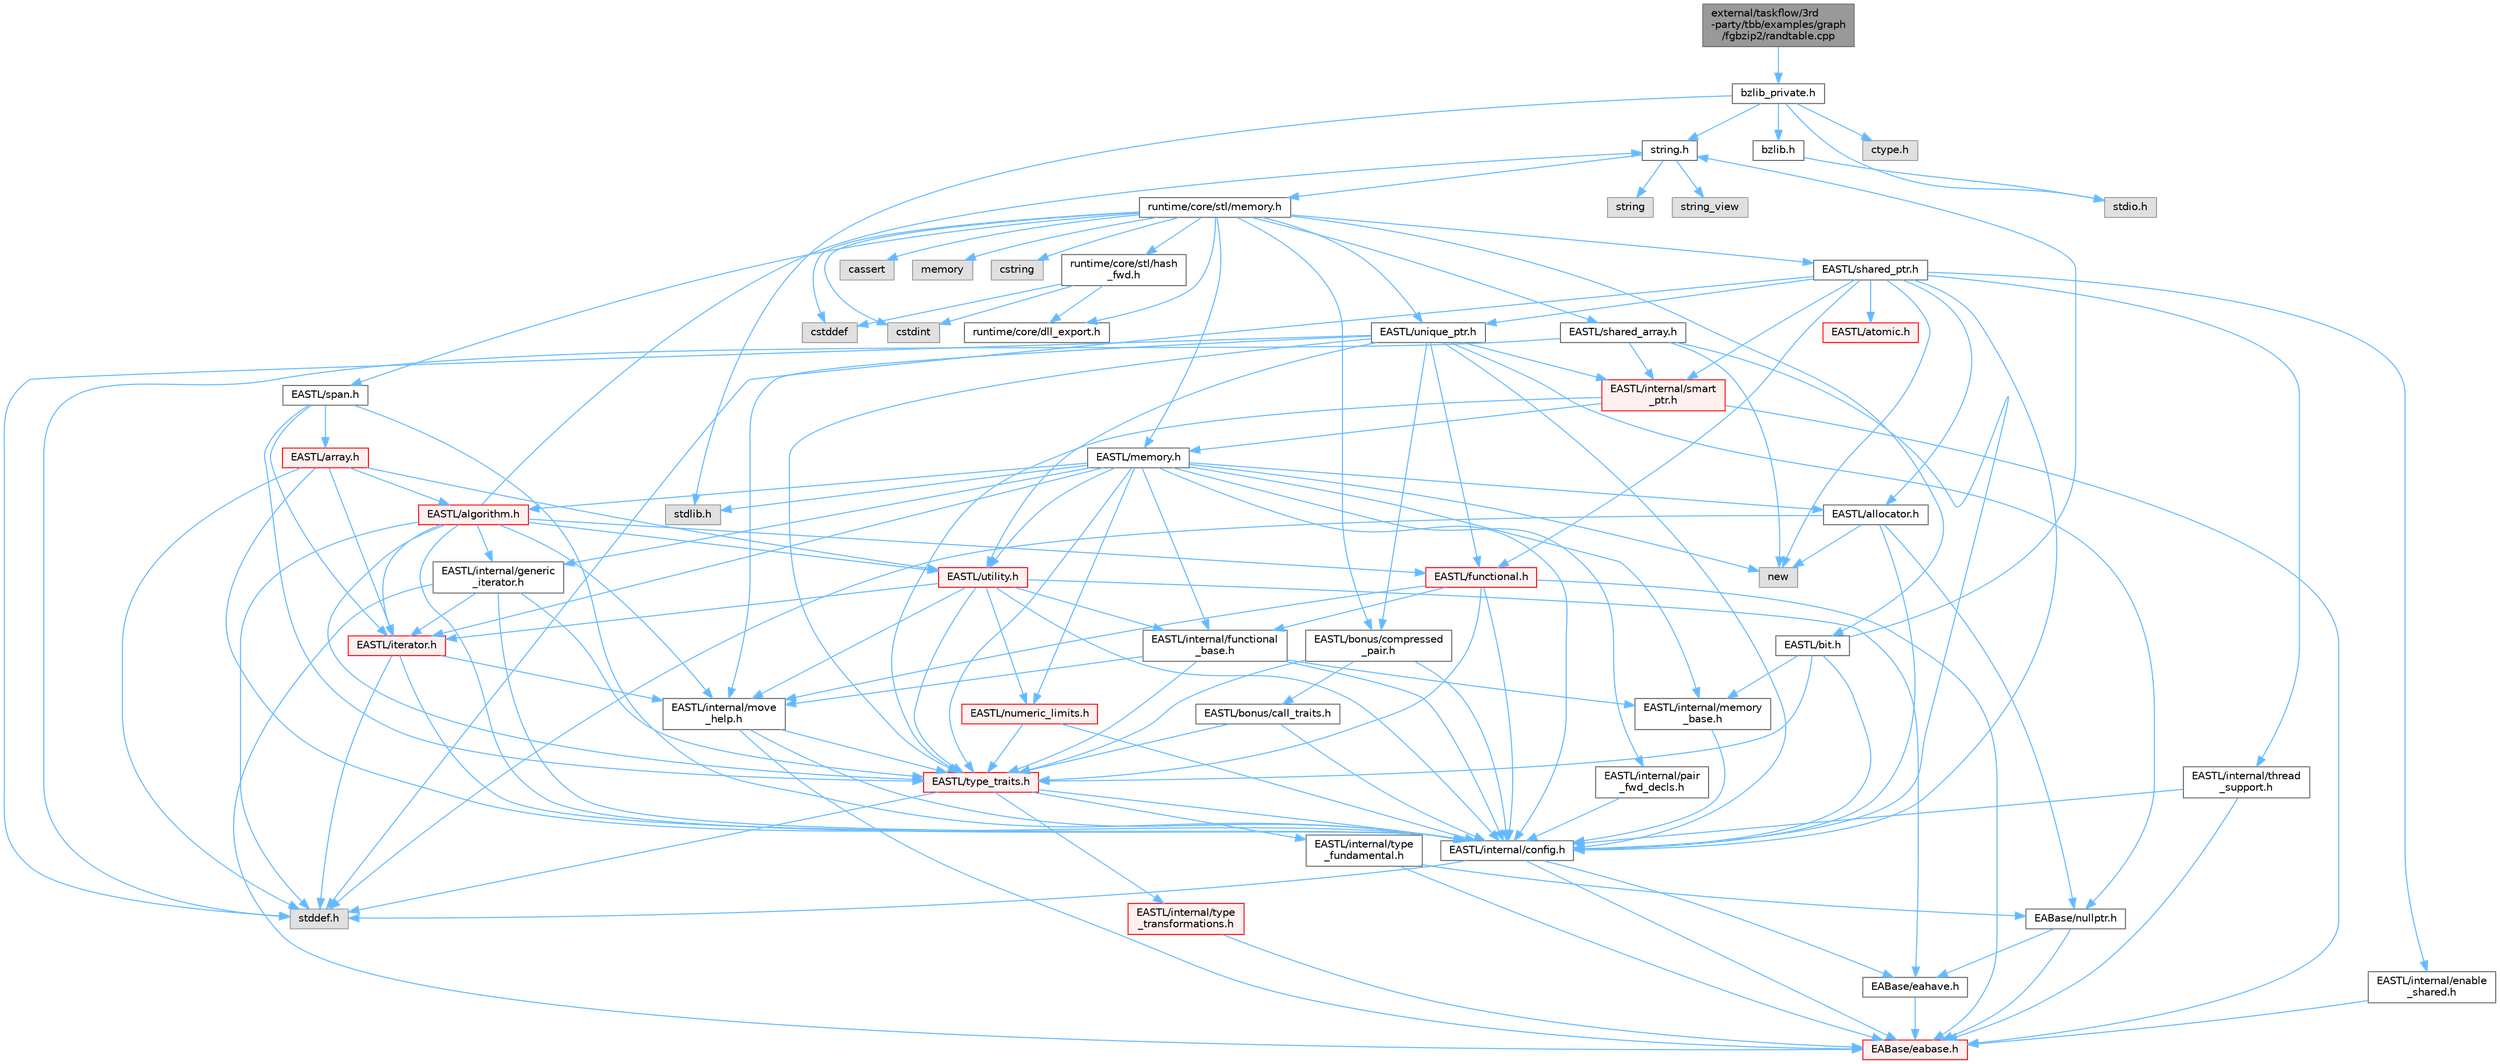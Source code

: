 digraph "external/taskflow/3rd-party/tbb/examples/graph/fgbzip2/randtable.cpp"
{
 // LATEX_PDF_SIZE
  bgcolor="transparent";
  edge [fontname=Helvetica,fontsize=10,labelfontname=Helvetica,labelfontsize=10];
  node [fontname=Helvetica,fontsize=10,shape=box,height=0.2,width=0.4];
  Node1 [id="Node000001",label="external/taskflow/3rd\l-party/tbb/examples/graph\l/fgbzip2/randtable.cpp",height=0.2,width=0.4,color="gray40", fillcolor="grey60", style="filled", fontcolor="black",tooltip=" "];
  Node1 -> Node2 [id="edge1_Node000001_Node000002",color="steelblue1",style="solid",tooltip=" "];
  Node2 [id="Node000002",label="bzlib_private.h",height=0.2,width=0.4,color="grey40", fillcolor="white", style="filled",URL="$bzlib__private_8h.html",tooltip=" "];
  Node2 -> Node3 [id="edge2_Node000002_Node000003",color="steelblue1",style="solid",tooltip=" "];
  Node3 [id="Node000003",label="stdlib.h",height=0.2,width=0.4,color="grey60", fillcolor="#E0E0E0", style="filled",tooltip=" "];
  Node2 -> Node4 [id="edge3_Node000002_Node000004",color="steelblue1",style="solid",tooltip=" "];
  Node4 [id="Node000004",label="stdio.h",height=0.2,width=0.4,color="grey60", fillcolor="#E0E0E0", style="filled",tooltip=" "];
  Node2 -> Node5 [id="edge4_Node000002_Node000005",color="steelblue1",style="solid",tooltip=" "];
  Node5 [id="Node000005",label="ctype.h",height=0.2,width=0.4,color="grey60", fillcolor="#E0E0E0", style="filled",tooltip=" "];
  Node2 -> Node6 [id="edge5_Node000002_Node000006",color="steelblue1",style="solid",tooltip=" "];
  Node6 [id="Node000006",label="string.h",height=0.2,width=0.4,color="grey40", fillcolor="white", style="filled",URL="$string_8h.html",tooltip=" "];
  Node6 -> Node7 [id="edge6_Node000006_Node000007",color="steelblue1",style="solid",tooltip=" "];
  Node7 [id="Node000007",label="string",height=0.2,width=0.4,color="grey60", fillcolor="#E0E0E0", style="filled",tooltip=" "];
  Node6 -> Node8 [id="edge7_Node000006_Node000008",color="steelblue1",style="solid",tooltip=" "];
  Node8 [id="Node000008",label="string_view",height=0.2,width=0.4,color="grey60", fillcolor="#E0E0E0", style="filled",tooltip=" "];
  Node6 -> Node9 [id="edge8_Node000006_Node000009",color="steelblue1",style="solid",tooltip=" "];
  Node9 [id="Node000009",label="runtime/core/stl/memory.h",height=0.2,width=0.4,color="grey40", fillcolor="white", style="filled",URL="$runtime_2core_2stl_2memory_8h.html",tooltip=" "];
  Node9 -> Node10 [id="edge9_Node000009_Node000010",color="steelblue1",style="solid",tooltip=" "];
  Node10 [id="Node000010",label="cstddef",height=0.2,width=0.4,color="grey60", fillcolor="#E0E0E0", style="filled",tooltip=" "];
  Node9 -> Node11 [id="edge10_Node000009_Node000011",color="steelblue1",style="solid",tooltip=" "];
  Node11 [id="Node000011",label="cstdint",height=0.2,width=0.4,color="grey60", fillcolor="#E0E0E0", style="filled",tooltip=" "];
  Node9 -> Node12 [id="edge11_Node000009_Node000012",color="steelblue1",style="solid",tooltip=" "];
  Node12 [id="Node000012",label="cassert",height=0.2,width=0.4,color="grey60", fillcolor="#E0E0E0", style="filled",tooltip=" "];
  Node9 -> Node13 [id="edge12_Node000009_Node000013",color="steelblue1",style="solid",tooltip=" "];
  Node13 [id="Node000013",label="memory",height=0.2,width=0.4,color="grey60", fillcolor="#E0E0E0", style="filled",tooltip=" "];
  Node9 -> Node14 [id="edge13_Node000009_Node000014",color="steelblue1",style="solid",tooltip=" "];
  Node14 [id="Node000014",label="cstring",height=0.2,width=0.4,color="grey60", fillcolor="#E0E0E0", style="filled",tooltip=" "];
  Node9 -> Node15 [id="edge14_Node000009_Node000015",color="steelblue1",style="solid",tooltip=" "];
  Node15 [id="Node000015",label="EASTL/bit.h",height=0.2,width=0.4,color="grey40", fillcolor="white", style="filled",URL="$bit_8h.html",tooltip=" "];
  Node15 -> Node16 [id="edge15_Node000015_Node000016",color="steelblue1",style="solid",tooltip=" "];
  Node16 [id="Node000016",label="EASTL/internal/config.h",height=0.2,width=0.4,color="grey40", fillcolor="white", style="filled",URL="$runtime_2_e_a_s_t_l_2include_2_e_a_s_t_l_2internal_2config_8h.html",tooltip=" "];
  Node16 -> Node17 [id="edge16_Node000016_Node000017",color="steelblue1",style="solid",tooltip=" "];
  Node17 [id="Node000017",label="EABase/eabase.h",height=0.2,width=0.4,color="red", fillcolor="#FFF0F0", style="filled",URL="$eabase_8h.html",tooltip=" "];
  Node16 -> Node23 [id="edge17_Node000016_Node000023",color="steelblue1",style="solid",tooltip=" "];
  Node23 [id="Node000023",label="EABase/eahave.h",height=0.2,width=0.4,color="grey40", fillcolor="white", style="filled",URL="$eahave_8h.html",tooltip=" "];
  Node23 -> Node17 [id="edge18_Node000023_Node000017",color="steelblue1",style="solid",tooltip=" "];
  Node16 -> Node24 [id="edge19_Node000016_Node000024",color="steelblue1",style="solid",tooltip=" "];
  Node24 [id="Node000024",label="stddef.h",height=0.2,width=0.4,color="grey60", fillcolor="#E0E0E0", style="filled",tooltip=" "];
  Node15 -> Node25 [id="edge20_Node000015_Node000025",color="steelblue1",style="solid",tooltip=" "];
  Node25 [id="Node000025",label="EASTL/internal/memory\l_base.h",height=0.2,width=0.4,color="grey40", fillcolor="white", style="filled",URL="$memory__base_8h.html",tooltip=" "];
  Node25 -> Node16 [id="edge21_Node000025_Node000016",color="steelblue1",style="solid",tooltip=" "];
  Node15 -> Node26 [id="edge22_Node000015_Node000026",color="steelblue1",style="solid",tooltip=" "];
  Node26 [id="Node000026",label="EASTL/type_traits.h",height=0.2,width=0.4,color="red", fillcolor="#FFF0F0", style="filled",URL="$_e_a_s_t_l_2include_2_e_a_s_t_l_2type__traits_8h.html",tooltip=" "];
  Node26 -> Node16 [id="edge23_Node000026_Node000016",color="steelblue1",style="solid",tooltip=" "];
  Node26 -> Node24 [id="edge24_Node000026_Node000024",color="steelblue1",style="solid",tooltip=" "];
  Node26 -> Node27 [id="edge25_Node000026_Node000027",color="steelblue1",style="solid",tooltip=" "];
  Node27 [id="Node000027",label="EASTL/internal/type\l_fundamental.h",height=0.2,width=0.4,color="grey40", fillcolor="white", style="filled",URL="$type__fundamental_8h.html",tooltip=" "];
  Node27 -> Node17 [id="edge26_Node000027_Node000017",color="steelblue1",style="solid",tooltip=" "];
  Node27 -> Node28 [id="edge27_Node000027_Node000028",color="steelblue1",style="solid",tooltip=" "];
  Node28 [id="Node000028",label="EABase/nullptr.h",height=0.2,width=0.4,color="grey40", fillcolor="white", style="filled",URL="$nullptr_8h.html",tooltip=" "];
  Node28 -> Node17 [id="edge28_Node000028_Node000017",color="steelblue1",style="solid",tooltip=" "];
  Node28 -> Node23 [id="edge29_Node000028_Node000023",color="steelblue1",style="solid",tooltip=" "];
  Node26 -> Node29 [id="edge30_Node000026_Node000029",color="steelblue1",style="solid",tooltip=" "];
  Node29 [id="Node000029",label="EASTL/internal/type\l_transformations.h",height=0.2,width=0.4,color="red", fillcolor="#FFF0F0", style="filled",URL="$type__transformations_8h.html",tooltip=" "];
  Node29 -> Node17 [id="edge31_Node000029_Node000017",color="steelblue1",style="solid",tooltip=" "];
  Node15 -> Node6 [id="edge32_Node000015_Node000006",color="steelblue1",style="solid",tooltip=" "];
  Node9 -> Node36 [id="edge33_Node000009_Node000036",color="steelblue1",style="solid",tooltip=" "];
  Node36 [id="Node000036",label="EASTL/memory.h",height=0.2,width=0.4,color="grey40", fillcolor="white", style="filled",URL="$runtime_2_e_a_s_t_l_2include_2_e_a_s_t_l_2memory_8h.html",tooltip=" "];
  Node36 -> Node16 [id="edge34_Node000036_Node000016",color="steelblue1",style="solid",tooltip=" "];
  Node36 -> Node25 [id="edge35_Node000036_Node000025",color="steelblue1",style="solid",tooltip=" "];
  Node36 -> Node37 [id="edge36_Node000036_Node000037",color="steelblue1",style="solid",tooltip=" "];
  Node37 [id="Node000037",label="EASTL/internal/generic\l_iterator.h",height=0.2,width=0.4,color="grey40", fillcolor="white", style="filled",URL="$generic__iterator_8h.html",tooltip=" "];
  Node37 -> Node17 [id="edge37_Node000037_Node000017",color="steelblue1",style="solid",tooltip=" "];
  Node37 -> Node16 [id="edge38_Node000037_Node000016",color="steelblue1",style="solid",tooltip=" "];
  Node37 -> Node38 [id="edge39_Node000037_Node000038",color="steelblue1",style="solid",tooltip=" "];
  Node38 [id="Node000038",label="EASTL/iterator.h",height=0.2,width=0.4,color="red", fillcolor="#FFF0F0", style="filled",URL="$_e_a_s_t_l_2include_2_e_a_s_t_l_2iterator_8h.html",tooltip=" "];
  Node38 -> Node16 [id="edge40_Node000038_Node000016",color="steelblue1",style="solid",tooltip=" "];
  Node38 -> Node39 [id="edge41_Node000038_Node000039",color="steelblue1",style="solid",tooltip=" "];
  Node39 [id="Node000039",label="EASTL/internal/move\l_help.h",height=0.2,width=0.4,color="grey40", fillcolor="white", style="filled",URL="$move__help_8h.html",tooltip=" "];
  Node39 -> Node17 [id="edge42_Node000039_Node000017",color="steelblue1",style="solid",tooltip=" "];
  Node39 -> Node16 [id="edge43_Node000039_Node000016",color="steelblue1",style="solid",tooltip=" "];
  Node39 -> Node26 [id="edge44_Node000039_Node000026",color="steelblue1",style="solid",tooltip=" "];
  Node38 -> Node24 [id="edge45_Node000038_Node000024",color="steelblue1",style="solid",tooltip=" "];
  Node37 -> Node26 [id="edge46_Node000037_Node000026",color="steelblue1",style="solid",tooltip=" "];
  Node36 -> Node41 [id="edge47_Node000036_Node000041",color="steelblue1",style="solid",tooltip=" "];
  Node41 [id="Node000041",label="EASTL/internal/pair\l_fwd_decls.h",height=0.2,width=0.4,color="grey40", fillcolor="white", style="filled",URL="$pair__fwd__decls_8h.html",tooltip=" "];
  Node41 -> Node16 [id="edge48_Node000041_Node000016",color="steelblue1",style="solid",tooltip=" "];
  Node36 -> Node42 [id="edge49_Node000036_Node000042",color="steelblue1",style="solid",tooltip=" "];
  Node42 [id="Node000042",label="EASTL/internal/functional\l_base.h",height=0.2,width=0.4,color="grey40", fillcolor="white", style="filled",URL="$functional__base_8h.html",tooltip=" "];
  Node42 -> Node16 [id="edge50_Node000042_Node000016",color="steelblue1",style="solid",tooltip=" "];
  Node42 -> Node25 [id="edge51_Node000042_Node000025",color="steelblue1",style="solid",tooltip=" "];
  Node42 -> Node39 [id="edge52_Node000042_Node000039",color="steelblue1",style="solid",tooltip=" "];
  Node42 -> Node26 [id="edge53_Node000042_Node000026",color="steelblue1",style="solid",tooltip=" "];
  Node36 -> Node43 [id="edge54_Node000036_Node000043",color="steelblue1",style="solid",tooltip=" "];
  Node43 [id="Node000043",label="EASTL/algorithm.h",height=0.2,width=0.4,color="red", fillcolor="#FFF0F0", style="filled",URL="$_e_a_s_t_l_2include_2_e_a_s_t_l_2algorithm_8h.html",tooltip=" "];
  Node43 -> Node16 [id="edge55_Node000043_Node000016",color="steelblue1",style="solid",tooltip=" "];
  Node43 -> Node26 [id="edge56_Node000043_Node000026",color="steelblue1",style="solid",tooltip=" "];
  Node43 -> Node39 [id="edge57_Node000043_Node000039",color="steelblue1",style="solid",tooltip=" "];
  Node43 -> Node38 [id="edge58_Node000043_Node000038",color="steelblue1",style="solid",tooltip=" "];
  Node43 -> Node46 [id="edge59_Node000043_Node000046",color="steelblue1",style="solid",tooltip=" "];
  Node46 [id="Node000046",label="EASTL/functional.h",height=0.2,width=0.4,color="red", fillcolor="#FFF0F0", style="filled",URL="$_e_a_s_t_l_2include_2_e_a_s_t_l_2functional_8h.html",tooltip=" "];
  Node46 -> Node17 [id="edge60_Node000046_Node000017",color="steelblue1",style="solid",tooltip=" "];
  Node46 -> Node16 [id="edge61_Node000046_Node000016",color="steelblue1",style="solid",tooltip=" "];
  Node46 -> Node39 [id="edge62_Node000046_Node000039",color="steelblue1",style="solid",tooltip=" "];
  Node46 -> Node26 [id="edge63_Node000046_Node000026",color="steelblue1",style="solid",tooltip=" "];
  Node46 -> Node42 [id="edge64_Node000046_Node000042",color="steelblue1",style="solid",tooltip=" "];
  Node43 -> Node53 [id="edge65_Node000043_Node000053",color="steelblue1",style="solid",tooltip=" "];
  Node53 [id="Node000053",label="EASTL/utility.h",height=0.2,width=0.4,color="red", fillcolor="#FFF0F0", style="filled",URL="$runtime_2_e_a_s_t_l_2include_2_e_a_s_t_l_2utility_8h.html",tooltip=" "];
  Node53 -> Node16 [id="edge66_Node000053_Node000016",color="steelblue1",style="solid",tooltip=" "];
  Node53 -> Node26 [id="edge67_Node000053_Node000026",color="steelblue1",style="solid",tooltip=" "];
  Node53 -> Node38 [id="edge68_Node000053_Node000038",color="steelblue1",style="solid",tooltip=" "];
  Node53 -> Node54 [id="edge69_Node000053_Node000054",color="steelblue1",style="solid",tooltip=" "];
  Node54 [id="Node000054",label="EASTL/numeric_limits.h",height=0.2,width=0.4,color="red", fillcolor="#FFF0F0", style="filled",URL="$numeric__limits_8h.html",tooltip=" "];
  Node54 -> Node16 [id="edge70_Node000054_Node000016",color="steelblue1",style="solid",tooltip=" "];
  Node54 -> Node26 [id="edge71_Node000054_Node000026",color="steelblue1",style="solid",tooltip=" "];
  Node53 -> Node42 [id="edge72_Node000053_Node000042",color="steelblue1",style="solid",tooltip=" "];
  Node53 -> Node39 [id="edge73_Node000053_Node000039",color="steelblue1",style="solid",tooltip=" "];
  Node53 -> Node23 [id="edge74_Node000053_Node000023",color="steelblue1",style="solid",tooltip=" "];
  Node43 -> Node37 [id="edge75_Node000043_Node000037",color="steelblue1",style="solid",tooltip=" "];
  Node43 -> Node24 [id="edge76_Node000043_Node000024",color="steelblue1",style="solid",tooltip=" "];
  Node43 -> Node6 [id="edge77_Node000043_Node000006",color="steelblue1",style="solid",tooltip=" "];
  Node36 -> Node26 [id="edge78_Node000036_Node000026",color="steelblue1",style="solid",tooltip=" "];
  Node36 -> Node50 [id="edge79_Node000036_Node000050",color="steelblue1",style="solid",tooltip=" "];
  Node50 [id="Node000050",label="EASTL/allocator.h",height=0.2,width=0.4,color="grey40", fillcolor="white", style="filled",URL="$runtime_2_e_a_s_t_l_2include_2_e_a_s_t_l_2allocator_8h.html",tooltip=" "];
  Node50 -> Node16 [id="edge80_Node000050_Node000016",color="steelblue1",style="solid",tooltip=" "];
  Node50 -> Node28 [id="edge81_Node000050_Node000028",color="steelblue1",style="solid",tooltip=" "];
  Node50 -> Node24 [id="edge82_Node000050_Node000024",color="steelblue1",style="solid",tooltip=" "];
  Node50 -> Node51 [id="edge83_Node000050_Node000051",color="steelblue1",style="solid",tooltip=" "];
  Node51 [id="Node000051",label="new",height=0.2,width=0.4,color="grey60", fillcolor="#E0E0E0", style="filled",tooltip=" "];
  Node36 -> Node38 [id="edge84_Node000036_Node000038",color="steelblue1",style="solid",tooltip=" "];
  Node36 -> Node53 [id="edge85_Node000036_Node000053",color="steelblue1",style="solid",tooltip=" "];
  Node36 -> Node54 [id="edge86_Node000036_Node000054",color="steelblue1",style="solid",tooltip=" "];
  Node36 -> Node3 [id="edge87_Node000036_Node000003",color="steelblue1",style="solid",tooltip=" "];
  Node36 -> Node51 [id="edge88_Node000036_Node000051",color="steelblue1",style="solid",tooltip=" "];
  Node9 -> Node63 [id="edge89_Node000009_Node000063",color="steelblue1",style="solid",tooltip=" "];
  Node63 [id="Node000063",label="EASTL/shared_array.h",height=0.2,width=0.4,color="grey40", fillcolor="white", style="filled",URL="$shared__array_8h.html",tooltip=" "];
  Node63 -> Node16 [id="edge90_Node000063_Node000016",color="steelblue1",style="solid",tooltip=" "];
  Node63 -> Node64 [id="edge91_Node000063_Node000064",color="steelblue1",style="solid",tooltip=" "];
  Node64 [id="Node000064",label="EASTL/internal/smart\l_ptr.h",height=0.2,width=0.4,color="red", fillcolor="#FFF0F0", style="filled",URL="$smart__ptr_8h.html",tooltip=" "];
  Node64 -> Node17 [id="edge92_Node000064_Node000017",color="steelblue1",style="solid",tooltip=" "];
  Node64 -> Node36 [id="edge93_Node000064_Node000036",color="steelblue1",style="solid",tooltip=" "];
  Node64 -> Node26 [id="edge94_Node000064_Node000026",color="steelblue1",style="solid",tooltip=" "];
  Node63 -> Node51 [id="edge95_Node000063_Node000051",color="steelblue1",style="solid",tooltip=" "];
  Node63 -> Node24 [id="edge96_Node000063_Node000024",color="steelblue1",style="solid",tooltip=" "];
  Node9 -> Node66 [id="edge97_Node000009_Node000066",color="steelblue1",style="solid",tooltip=" "];
  Node66 [id="Node000066",label="EASTL/unique_ptr.h",height=0.2,width=0.4,color="grey40", fillcolor="white", style="filled",URL="$unique__ptr_8h.html",tooltip=" "];
  Node66 -> Node28 [id="edge98_Node000066_Node000028",color="steelblue1",style="solid",tooltip=" "];
  Node66 -> Node67 [id="edge99_Node000066_Node000067",color="steelblue1",style="solid",tooltip=" "];
  Node67 [id="Node000067",label="EASTL/bonus/compressed\l_pair.h",height=0.2,width=0.4,color="grey40", fillcolor="white", style="filled",URL="$compressed__pair_8h.html",tooltip=" "];
  Node67 -> Node16 [id="edge100_Node000067_Node000016",color="steelblue1",style="solid",tooltip=" "];
  Node67 -> Node26 [id="edge101_Node000067_Node000026",color="steelblue1",style="solid",tooltip=" "];
  Node67 -> Node68 [id="edge102_Node000067_Node000068",color="steelblue1",style="solid",tooltip=" "];
  Node68 [id="Node000068",label="EASTL/bonus/call_traits.h",height=0.2,width=0.4,color="grey40", fillcolor="white", style="filled",URL="$call__traits_8h.html",tooltip=" "];
  Node68 -> Node16 [id="edge103_Node000068_Node000016",color="steelblue1",style="solid",tooltip=" "];
  Node68 -> Node26 [id="edge104_Node000068_Node000026",color="steelblue1",style="solid",tooltip=" "];
  Node66 -> Node46 [id="edge105_Node000066_Node000046",color="steelblue1",style="solid",tooltip=" "];
  Node66 -> Node16 [id="edge106_Node000066_Node000016",color="steelblue1",style="solid",tooltip=" "];
  Node66 -> Node39 [id="edge107_Node000066_Node000039",color="steelblue1",style="solid",tooltip=" "];
  Node66 -> Node64 [id="edge108_Node000066_Node000064",color="steelblue1",style="solid",tooltip=" "];
  Node66 -> Node26 [id="edge109_Node000066_Node000026",color="steelblue1",style="solid",tooltip=" "];
  Node66 -> Node53 [id="edge110_Node000066_Node000053",color="steelblue1",style="solid",tooltip=" "];
  Node66 -> Node24 [id="edge111_Node000066_Node000024",color="steelblue1",style="solid",tooltip=" "];
  Node9 -> Node69 [id="edge112_Node000009_Node000069",color="steelblue1",style="solid",tooltip=" "];
  Node69 [id="Node000069",label="EASTL/shared_ptr.h",height=0.2,width=0.4,color="grey40", fillcolor="white", style="filled",URL="$shared__ptr_8h.html",tooltip=" "];
  Node69 -> Node16 [id="edge113_Node000069_Node000016",color="steelblue1",style="solid",tooltip=" "];
  Node69 -> Node64 [id="edge114_Node000069_Node000064",color="steelblue1",style="solid",tooltip=" "];
  Node69 -> Node70 [id="edge115_Node000069_Node000070",color="steelblue1",style="solid",tooltip=" "];
  Node70 [id="Node000070",label="EASTL/internal/thread\l_support.h",height=0.2,width=0.4,color="grey40", fillcolor="white", style="filled",URL="$thread__support_8h.html",tooltip=" "];
  Node70 -> Node17 [id="edge116_Node000070_Node000017",color="steelblue1",style="solid",tooltip=" "];
  Node70 -> Node16 [id="edge117_Node000070_Node000016",color="steelblue1",style="solid",tooltip=" "];
  Node69 -> Node66 [id="edge118_Node000069_Node000066",color="steelblue1",style="solid",tooltip=" "];
  Node69 -> Node46 [id="edge119_Node000069_Node000046",color="steelblue1",style="solid",tooltip=" "];
  Node69 -> Node50 [id="edge120_Node000069_Node000050",color="steelblue1",style="solid",tooltip=" "];
  Node69 -> Node71 [id="edge121_Node000069_Node000071",color="steelblue1",style="solid",tooltip=" "];
  Node71 [id="Node000071",label="EASTL/atomic.h",height=0.2,width=0.4,color="red", fillcolor="#FFF0F0", style="filled",URL="$runtime_2_e_a_s_t_l_2include_2_e_a_s_t_l_2atomic_8h.html",tooltip=" "];
  Node69 -> Node51 [id="edge122_Node000069_Node000051",color="steelblue1",style="solid",tooltip=" "];
  Node69 -> Node24 [id="edge123_Node000069_Node000024",color="steelblue1",style="solid",tooltip=" "];
  Node69 -> Node148 [id="edge124_Node000069_Node000148",color="steelblue1",style="solid",tooltip=" "];
  Node148 [id="Node000148",label="EASTL/internal/enable\l_shared.h",height=0.2,width=0.4,color="grey40", fillcolor="white", style="filled",URL="$enable__shared_8h.html",tooltip=" "];
  Node148 -> Node17 [id="edge125_Node000148_Node000017",color="steelblue1",style="solid",tooltip=" "];
  Node9 -> Node149 [id="edge126_Node000009_Node000149",color="steelblue1",style="solid",tooltip=" "];
  Node149 [id="Node000149",label="EASTL/span.h",height=0.2,width=0.4,color="grey40", fillcolor="white", style="filled",URL="$span_8h.html",tooltip=" "];
  Node149 -> Node16 [id="edge127_Node000149_Node000016",color="steelblue1",style="solid",tooltip=" "];
  Node149 -> Node26 [id="edge128_Node000149_Node000026",color="steelblue1",style="solid",tooltip=" "];
  Node149 -> Node38 [id="edge129_Node000149_Node000038",color="steelblue1",style="solid",tooltip=" "];
  Node149 -> Node150 [id="edge130_Node000149_Node000150",color="steelblue1",style="solid",tooltip=" "];
  Node150 [id="Node000150",label="EASTL/array.h",height=0.2,width=0.4,color="red", fillcolor="#FFF0F0", style="filled",URL="$runtime_2_e_a_s_t_l_2include_2_e_a_s_t_l_2array_8h.html",tooltip=" "];
  Node150 -> Node16 [id="edge131_Node000150_Node000016",color="steelblue1",style="solid",tooltip=" "];
  Node150 -> Node38 [id="edge132_Node000150_Node000038",color="steelblue1",style="solid",tooltip=" "];
  Node150 -> Node43 [id="edge133_Node000150_Node000043",color="steelblue1",style="solid",tooltip=" "];
  Node150 -> Node53 [id="edge134_Node000150_Node000053",color="steelblue1",style="solid",tooltip=" "];
  Node150 -> Node24 [id="edge135_Node000150_Node000024",color="steelblue1",style="solid",tooltip=" "];
  Node9 -> Node67 [id="edge136_Node000009_Node000067",color="steelblue1",style="solid",tooltip=" "];
  Node9 -> Node152 [id="edge137_Node000009_Node000152",color="steelblue1",style="solid",tooltip=" "];
  Node152 [id="Node000152",label="runtime/core/dll_export.h",height=0.2,width=0.4,color="grey40", fillcolor="white", style="filled",URL="$dll__export_8h.html",tooltip=" "];
  Node9 -> Node153 [id="edge138_Node000009_Node000153",color="steelblue1",style="solid",tooltip=" "];
  Node153 [id="Node000153",label="runtime/core/stl/hash\l_fwd.h",height=0.2,width=0.4,color="grey40", fillcolor="white", style="filled",URL="$hash__fwd_8h.html",tooltip=" "];
  Node153 -> Node10 [id="edge139_Node000153_Node000010",color="steelblue1",style="solid",tooltip=" "];
  Node153 -> Node11 [id="edge140_Node000153_Node000011",color="steelblue1",style="solid",tooltip=" "];
  Node153 -> Node152 [id="edge141_Node000153_Node000152",color="steelblue1",style="solid",tooltip=" "];
  Node2 -> Node154 [id="edge142_Node000002_Node000154",color="steelblue1",style="solid",tooltip=" "];
  Node154 [id="Node000154",label="bzlib.h",height=0.2,width=0.4,color="grey40", fillcolor="white", style="filled",URL="$bzlib_8h.html",tooltip=" "];
  Node154 -> Node4 [id="edge143_Node000154_Node000004",color="steelblue1",style="solid",tooltip=" "];
}
